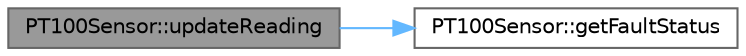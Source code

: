 digraph "PT100Sensor::updateReading"
{
 // LATEX_PDF_SIZE
  bgcolor="transparent";
  edge [fontname=Helvetica,fontsize=10,labelfontname=Helvetica,labelfontsize=10];
  node [fontname=Helvetica,fontsize=10,shape=box,height=0.2,width=0.4];
  rankdir="LR";
  Node1 [id="Node000001",label="PT100Sensor::updateReading",height=0.2,width=0.4,color="gray40", fillcolor="grey60", style="filled", fontcolor="black",tooltip="Update temperature reading from the sensor."];
  Node1 -> Node2 [id="edge1_Node000001_Node000002",color="steelblue1",style="solid",tooltip=" "];
  Node2 [id="Node000002",label="PT100Sensor::getFaultStatus",height=0.2,width=0.4,color="grey40", fillcolor="white", style="filled",URL="$class_p_t100_sensor.html#ae9aa8647e52efca9450704c81993b6eb",tooltip="Get the MAX31865 fault status and description."];
}
